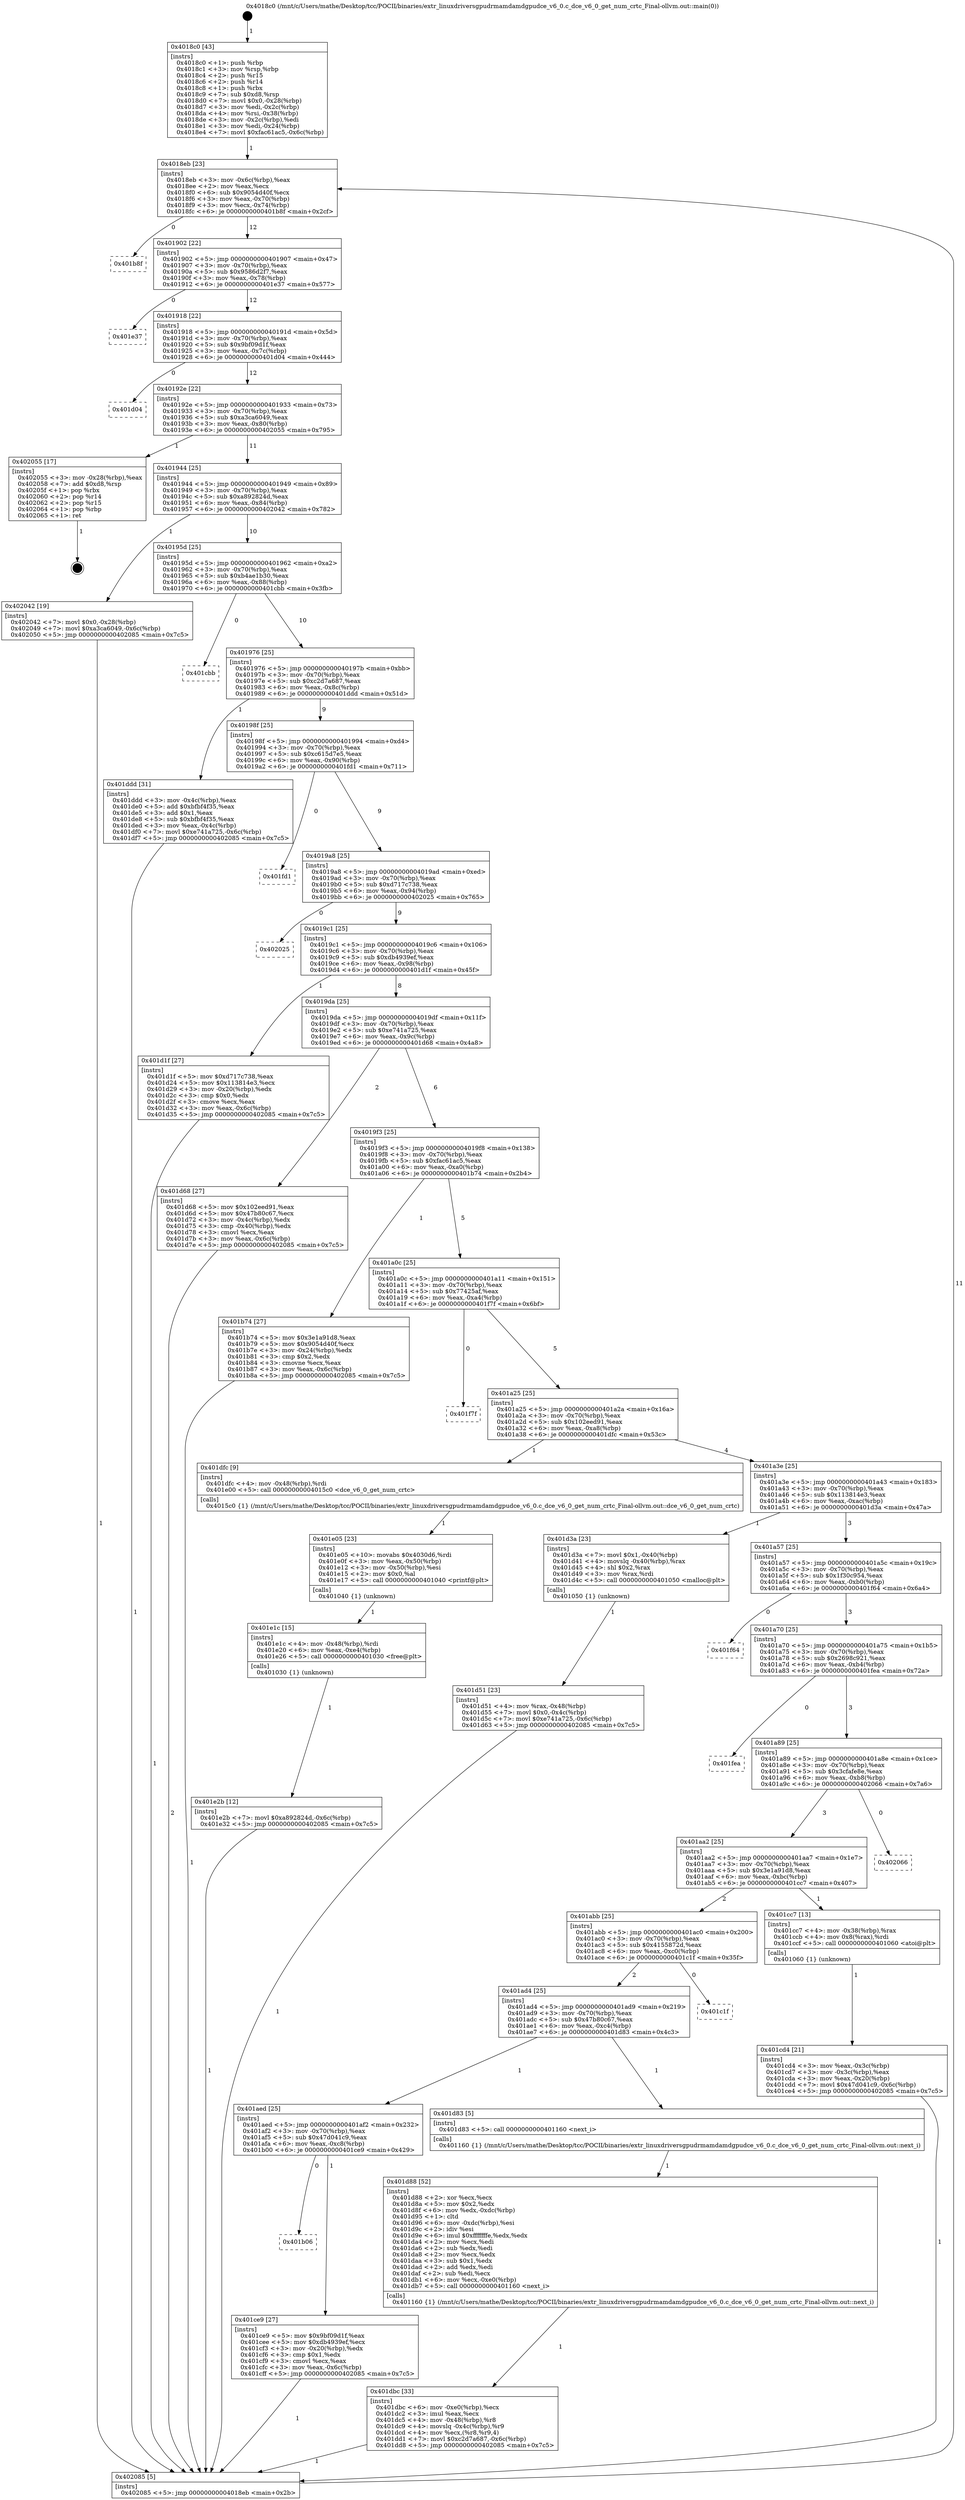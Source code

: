 digraph "0x4018c0" {
  label = "0x4018c0 (/mnt/c/Users/mathe/Desktop/tcc/POCII/binaries/extr_linuxdriversgpudrmamdamdgpudce_v6_0.c_dce_v6_0_get_num_crtc_Final-ollvm.out::main(0))"
  labelloc = "t"
  node[shape=record]

  Entry [label="",width=0.3,height=0.3,shape=circle,fillcolor=black,style=filled]
  "0x4018eb" [label="{
     0x4018eb [23]\l
     | [instrs]\l
     &nbsp;&nbsp;0x4018eb \<+3\>: mov -0x6c(%rbp),%eax\l
     &nbsp;&nbsp;0x4018ee \<+2\>: mov %eax,%ecx\l
     &nbsp;&nbsp;0x4018f0 \<+6\>: sub $0x9054d40f,%ecx\l
     &nbsp;&nbsp;0x4018f6 \<+3\>: mov %eax,-0x70(%rbp)\l
     &nbsp;&nbsp;0x4018f9 \<+3\>: mov %ecx,-0x74(%rbp)\l
     &nbsp;&nbsp;0x4018fc \<+6\>: je 0000000000401b8f \<main+0x2cf\>\l
  }"]
  "0x401b8f" [label="{
     0x401b8f\l
  }", style=dashed]
  "0x401902" [label="{
     0x401902 [22]\l
     | [instrs]\l
     &nbsp;&nbsp;0x401902 \<+5\>: jmp 0000000000401907 \<main+0x47\>\l
     &nbsp;&nbsp;0x401907 \<+3\>: mov -0x70(%rbp),%eax\l
     &nbsp;&nbsp;0x40190a \<+5\>: sub $0x9586d2f7,%eax\l
     &nbsp;&nbsp;0x40190f \<+3\>: mov %eax,-0x78(%rbp)\l
     &nbsp;&nbsp;0x401912 \<+6\>: je 0000000000401e37 \<main+0x577\>\l
  }"]
  Exit [label="",width=0.3,height=0.3,shape=circle,fillcolor=black,style=filled,peripheries=2]
  "0x401e37" [label="{
     0x401e37\l
  }", style=dashed]
  "0x401918" [label="{
     0x401918 [22]\l
     | [instrs]\l
     &nbsp;&nbsp;0x401918 \<+5\>: jmp 000000000040191d \<main+0x5d\>\l
     &nbsp;&nbsp;0x40191d \<+3\>: mov -0x70(%rbp),%eax\l
     &nbsp;&nbsp;0x401920 \<+5\>: sub $0x9bf09d1f,%eax\l
     &nbsp;&nbsp;0x401925 \<+3\>: mov %eax,-0x7c(%rbp)\l
     &nbsp;&nbsp;0x401928 \<+6\>: je 0000000000401d04 \<main+0x444\>\l
  }"]
  "0x401e2b" [label="{
     0x401e2b [12]\l
     | [instrs]\l
     &nbsp;&nbsp;0x401e2b \<+7\>: movl $0xa892824d,-0x6c(%rbp)\l
     &nbsp;&nbsp;0x401e32 \<+5\>: jmp 0000000000402085 \<main+0x7c5\>\l
  }"]
  "0x401d04" [label="{
     0x401d04\l
  }", style=dashed]
  "0x40192e" [label="{
     0x40192e [22]\l
     | [instrs]\l
     &nbsp;&nbsp;0x40192e \<+5\>: jmp 0000000000401933 \<main+0x73\>\l
     &nbsp;&nbsp;0x401933 \<+3\>: mov -0x70(%rbp),%eax\l
     &nbsp;&nbsp;0x401936 \<+5\>: sub $0xa3ca6049,%eax\l
     &nbsp;&nbsp;0x40193b \<+3\>: mov %eax,-0x80(%rbp)\l
     &nbsp;&nbsp;0x40193e \<+6\>: je 0000000000402055 \<main+0x795\>\l
  }"]
  "0x401e1c" [label="{
     0x401e1c [15]\l
     | [instrs]\l
     &nbsp;&nbsp;0x401e1c \<+4\>: mov -0x48(%rbp),%rdi\l
     &nbsp;&nbsp;0x401e20 \<+6\>: mov %eax,-0xe4(%rbp)\l
     &nbsp;&nbsp;0x401e26 \<+5\>: call 0000000000401030 \<free@plt\>\l
     | [calls]\l
     &nbsp;&nbsp;0x401030 \{1\} (unknown)\l
  }"]
  "0x402055" [label="{
     0x402055 [17]\l
     | [instrs]\l
     &nbsp;&nbsp;0x402055 \<+3\>: mov -0x28(%rbp),%eax\l
     &nbsp;&nbsp;0x402058 \<+7\>: add $0xd8,%rsp\l
     &nbsp;&nbsp;0x40205f \<+1\>: pop %rbx\l
     &nbsp;&nbsp;0x402060 \<+2\>: pop %r14\l
     &nbsp;&nbsp;0x402062 \<+2\>: pop %r15\l
     &nbsp;&nbsp;0x402064 \<+1\>: pop %rbp\l
     &nbsp;&nbsp;0x402065 \<+1\>: ret\l
  }"]
  "0x401944" [label="{
     0x401944 [25]\l
     | [instrs]\l
     &nbsp;&nbsp;0x401944 \<+5\>: jmp 0000000000401949 \<main+0x89\>\l
     &nbsp;&nbsp;0x401949 \<+3\>: mov -0x70(%rbp),%eax\l
     &nbsp;&nbsp;0x40194c \<+5\>: sub $0xa892824d,%eax\l
     &nbsp;&nbsp;0x401951 \<+6\>: mov %eax,-0x84(%rbp)\l
     &nbsp;&nbsp;0x401957 \<+6\>: je 0000000000402042 \<main+0x782\>\l
  }"]
  "0x401e05" [label="{
     0x401e05 [23]\l
     | [instrs]\l
     &nbsp;&nbsp;0x401e05 \<+10\>: movabs $0x4030d6,%rdi\l
     &nbsp;&nbsp;0x401e0f \<+3\>: mov %eax,-0x50(%rbp)\l
     &nbsp;&nbsp;0x401e12 \<+3\>: mov -0x50(%rbp),%esi\l
     &nbsp;&nbsp;0x401e15 \<+2\>: mov $0x0,%al\l
     &nbsp;&nbsp;0x401e17 \<+5\>: call 0000000000401040 \<printf@plt\>\l
     | [calls]\l
     &nbsp;&nbsp;0x401040 \{1\} (unknown)\l
  }"]
  "0x402042" [label="{
     0x402042 [19]\l
     | [instrs]\l
     &nbsp;&nbsp;0x402042 \<+7\>: movl $0x0,-0x28(%rbp)\l
     &nbsp;&nbsp;0x402049 \<+7\>: movl $0xa3ca6049,-0x6c(%rbp)\l
     &nbsp;&nbsp;0x402050 \<+5\>: jmp 0000000000402085 \<main+0x7c5\>\l
  }"]
  "0x40195d" [label="{
     0x40195d [25]\l
     | [instrs]\l
     &nbsp;&nbsp;0x40195d \<+5\>: jmp 0000000000401962 \<main+0xa2\>\l
     &nbsp;&nbsp;0x401962 \<+3\>: mov -0x70(%rbp),%eax\l
     &nbsp;&nbsp;0x401965 \<+5\>: sub $0xb4ae1b30,%eax\l
     &nbsp;&nbsp;0x40196a \<+6\>: mov %eax,-0x88(%rbp)\l
     &nbsp;&nbsp;0x401970 \<+6\>: je 0000000000401cbb \<main+0x3fb\>\l
  }"]
  "0x401dbc" [label="{
     0x401dbc [33]\l
     | [instrs]\l
     &nbsp;&nbsp;0x401dbc \<+6\>: mov -0xe0(%rbp),%ecx\l
     &nbsp;&nbsp;0x401dc2 \<+3\>: imul %eax,%ecx\l
     &nbsp;&nbsp;0x401dc5 \<+4\>: mov -0x48(%rbp),%r8\l
     &nbsp;&nbsp;0x401dc9 \<+4\>: movslq -0x4c(%rbp),%r9\l
     &nbsp;&nbsp;0x401dcd \<+4\>: mov %ecx,(%r8,%r9,4)\l
     &nbsp;&nbsp;0x401dd1 \<+7\>: movl $0xc2d7a687,-0x6c(%rbp)\l
     &nbsp;&nbsp;0x401dd8 \<+5\>: jmp 0000000000402085 \<main+0x7c5\>\l
  }"]
  "0x401cbb" [label="{
     0x401cbb\l
  }", style=dashed]
  "0x401976" [label="{
     0x401976 [25]\l
     | [instrs]\l
     &nbsp;&nbsp;0x401976 \<+5\>: jmp 000000000040197b \<main+0xbb\>\l
     &nbsp;&nbsp;0x40197b \<+3\>: mov -0x70(%rbp),%eax\l
     &nbsp;&nbsp;0x40197e \<+5\>: sub $0xc2d7a687,%eax\l
     &nbsp;&nbsp;0x401983 \<+6\>: mov %eax,-0x8c(%rbp)\l
     &nbsp;&nbsp;0x401989 \<+6\>: je 0000000000401ddd \<main+0x51d\>\l
  }"]
  "0x401d88" [label="{
     0x401d88 [52]\l
     | [instrs]\l
     &nbsp;&nbsp;0x401d88 \<+2\>: xor %ecx,%ecx\l
     &nbsp;&nbsp;0x401d8a \<+5\>: mov $0x2,%edx\l
     &nbsp;&nbsp;0x401d8f \<+6\>: mov %edx,-0xdc(%rbp)\l
     &nbsp;&nbsp;0x401d95 \<+1\>: cltd\l
     &nbsp;&nbsp;0x401d96 \<+6\>: mov -0xdc(%rbp),%esi\l
     &nbsp;&nbsp;0x401d9c \<+2\>: idiv %esi\l
     &nbsp;&nbsp;0x401d9e \<+6\>: imul $0xfffffffe,%edx,%edx\l
     &nbsp;&nbsp;0x401da4 \<+2\>: mov %ecx,%edi\l
     &nbsp;&nbsp;0x401da6 \<+2\>: sub %edx,%edi\l
     &nbsp;&nbsp;0x401da8 \<+2\>: mov %ecx,%edx\l
     &nbsp;&nbsp;0x401daa \<+3\>: sub $0x1,%edx\l
     &nbsp;&nbsp;0x401dad \<+2\>: add %edx,%edi\l
     &nbsp;&nbsp;0x401daf \<+2\>: sub %edi,%ecx\l
     &nbsp;&nbsp;0x401db1 \<+6\>: mov %ecx,-0xe0(%rbp)\l
     &nbsp;&nbsp;0x401db7 \<+5\>: call 0000000000401160 \<next_i\>\l
     | [calls]\l
     &nbsp;&nbsp;0x401160 \{1\} (/mnt/c/Users/mathe/Desktop/tcc/POCII/binaries/extr_linuxdriversgpudrmamdamdgpudce_v6_0.c_dce_v6_0_get_num_crtc_Final-ollvm.out::next_i)\l
  }"]
  "0x401ddd" [label="{
     0x401ddd [31]\l
     | [instrs]\l
     &nbsp;&nbsp;0x401ddd \<+3\>: mov -0x4c(%rbp),%eax\l
     &nbsp;&nbsp;0x401de0 \<+5\>: add $0xbfbf4f35,%eax\l
     &nbsp;&nbsp;0x401de5 \<+3\>: add $0x1,%eax\l
     &nbsp;&nbsp;0x401de8 \<+5\>: sub $0xbfbf4f35,%eax\l
     &nbsp;&nbsp;0x401ded \<+3\>: mov %eax,-0x4c(%rbp)\l
     &nbsp;&nbsp;0x401df0 \<+7\>: movl $0xe741a725,-0x6c(%rbp)\l
     &nbsp;&nbsp;0x401df7 \<+5\>: jmp 0000000000402085 \<main+0x7c5\>\l
  }"]
  "0x40198f" [label="{
     0x40198f [25]\l
     | [instrs]\l
     &nbsp;&nbsp;0x40198f \<+5\>: jmp 0000000000401994 \<main+0xd4\>\l
     &nbsp;&nbsp;0x401994 \<+3\>: mov -0x70(%rbp),%eax\l
     &nbsp;&nbsp;0x401997 \<+5\>: sub $0xc615d7e5,%eax\l
     &nbsp;&nbsp;0x40199c \<+6\>: mov %eax,-0x90(%rbp)\l
     &nbsp;&nbsp;0x4019a2 \<+6\>: je 0000000000401fd1 \<main+0x711\>\l
  }"]
  "0x401d51" [label="{
     0x401d51 [23]\l
     | [instrs]\l
     &nbsp;&nbsp;0x401d51 \<+4\>: mov %rax,-0x48(%rbp)\l
     &nbsp;&nbsp;0x401d55 \<+7\>: movl $0x0,-0x4c(%rbp)\l
     &nbsp;&nbsp;0x401d5c \<+7\>: movl $0xe741a725,-0x6c(%rbp)\l
     &nbsp;&nbsp;0x401d63 \<+5\>: jmp 0000000000402085 \<main+0x7c5\>\l
  }"]
  "0x401fd1" [label="{
     0x401fd1\l
  }", style=dashed]
  "0x4019a8" [label="{
     0x4019a8 [25]\l
     | [instrs]\l
     &nbsp;&nbsp;0x4019a8 \<+5\>: jmp 00000000004019ad \<main+0xed\>\l
     &nbsp;&nbsp;0x4019ad \<+3\>: mov -0x70(%rbp),%eax\l
     &nbsp;&nbsp;0x4019b0 \<+5\>: sub $0xd717c738,%eax\l
     &nbsp;&nbsp;0x4019b5 \<+6\>: mov %eax,-0x94(%rbp)\l
     &nbsp;&nbsp;0x4019bb \<+6\>: je 0000000000402025 \<main+0x765\>\l
  }"]
  "0x401b06" [label="{
     0x401b06\l
  }", style=dashed]
  "0x402025" [label="{
     0x402025\l
  }", style=dashed]
  "0x4019c1" [label="{
     0x4019c1 [25]\l
     | [instrs]\l
     &nbsp;&nbsp;0x4019c1 \<+5\>: jmp 00000000004019c6 \<main+0x106\>\l
     &nbsp;&nbsp;0x4019c6 \<+3\>: mov -0x70(%rbp),%eax\l
     &nbsp;&nbsp;0x4019c9 \<+5\>: sub $0xdb4939ef,%eax\l
     &nbsp;&nbsp;0x4019ce \<+6\>: mov %eax,-0x98(%rbp)\l
     &nbsp;&nbsp;0x4019d4 \<+6\>: je 0000000000401d1f \<main+0x45f\>\l
  }"]
  "0x401ce9" [label="{
     0x401ce9 [27]\l
     | [instrs]\l
     &nbsp;&nbsp;0x401ce9 \<+5\>: mov $0x9bf09d1f,%eax\l
     &nbsp;&nbsp;0x401cee \<+5\>: mov $0xdb4939ef,%ecx\l
     &nbsp;&nbsp;0x401cf3 \<+3\>: mov -0x20(%rbp),%edx\l
     &nbsp;&nbsp;0x401cf6 \<+3\>: cmp $0x1,%edx\l
     &nbsp;&nbsp;0x401cf9 \<+3\>: cmovl %ecx,%eax\l
     &nbsp;&nbsp;0x401cfc \<+3\>: mov %eax,-0x6c(%rbp)\l
     &nbsp;&nbsp;0x401cff \<+5\>: jmp 0000000000402085 \<main+0x7c5\>\l
  }"]
  "0x401d1f" [label="{
     0x401d1f [27]\l
     | [instrs]\l
     &nbsp;&nbsp;0x401d1f \<+5\>: mov $0xd717c738,%eax\l
     &nbsp;&nbsp;0x401d24 \<+5\>: mov $0x113814e3,%ecx\l
     &nbsp;&nbsp;0x401d29 \<+3\>: mov -0x20(%rbp),%edx\l
     &nbsp;&nbsp;0x401d2c \<+3\>: cmp $0x0,%edx\l
     &nbsp;&nbsp;0x401d2f \<+3\>: cmove %ecx,%eax\l
     &nbsp;&nbsp;0x401d32 \<+3\>: mov %eax,-0x6c(%rbp)\l
     &nbsp;&nbsp;0x401d35 \<+5\>: jmp 0000000000402085 \<main+0x7c5\>\l
  }"]
  "0x4019da" [label="{
     0x4019da [25]\l
     | [instrs]\l
     &nbsp;&nbsp;0x4019da \<+5\>: jmp 00000000004019df \<main+0x11f\>\l
     &nbsp;&nbsp;0x4019df \<+3\>: mov -0x70(%rbp),%eax\l
     &nbsp;&nbsp;0x4019e2 \<+5\>: sub $0xe741a725,%eax\l
     &nbsp;&nbsp;0x4019e7 \<+6\>: mov %eax,-0x9c(%rbp)\l
     &nbsp;&nbsp;0x4019ed \<+6\>: je 0000000000401d68 \<main+0x4a8\>\l
  }"]
  "0x401aed" [label="{
     0x401aed [25]\l
     | [instrs]\l
     &nbsp;&nbsp;0x401aed \<+5\>: jmp 0000000000401af2 \<main+0x232\>\l
     &nbsp;&nbsp;0x401af2 \<+3\>: mov -0x70(%rbp),%eax\l
     &nbsp;&nbsp;0x401af5 \<+5\>: sub $0x47d041c9,%eax\l
     &nbsp;&nbsp;0x401afa \<+6\>: mov %eax,-0xc8(%rbp)\l
     &nbsp;&nbsp;0x401b00 \<+6\>: je 0000000000401ce9 \<main+0x429\>\l
  }"]
  "0x401d68" [label="{
     0x401d68 [27]\l
     | [instrs]\l
     &nbsp;&nbsp;0x401d68 \<+5\>: mov $0x102eed91,%eax\l
     &nbsp;&nbsp;0x401d6d \<+5\>: mov $0x47b80c67,%ecx\l
     &nbsp;&nbsp;0x401d72 \<+3\>: mov -0x4c(%rbp),%edx\l
     &nbsp;&nbsp;0x401d75 \<+3\>: cmp -0x40(%rbp),%edx\l
     &nbsp;&nbsp;0x401d78 \<+3\>: cmovl %ecx,%eax\l
     &nbsp;&nbsp;0x401d7b \<+3\>: mov %eax,-0x6c(%rbp)\l
     &nbsp;&nbsp;0x401d7e \<+5\>: jmp 0000000000402085 \<main+0x7c5\>\l
  }"]
  "0x4019f3" [label="{
     0x4019f3 [25]\l
     | [instrs]\l
     &nbsp;&nbsp;0x4019f3 \<+5\>: jmp 00000000004019f8 \<main+0x138\>\l
     &nbsp;&nbsp;0x4019f8 \<+3\>: mov -0x70(%rbp),%eax\l
     &nbsp;&nbsp;0x4019fb \<+5\>: sub $0xfac61ac5,%eax\l
     &nbsp;&nbsp;0x401a00 \<+6\>: mov %eax,-0xa0(%rbp)\l
     &nbsp;&nbsp;0x401a06 \<+6\>: je 0000000000401b74 \<main+0x2b4\>\l
  }"]
  "0x401d83" [label="{
     0x401d83 [5]\l
     | [instrs]\l
     &nbsp;&nbsp;0x401d83 \<+5\>: call 0000000000401160 \<next_i\>\l
     | [calls]\l
     &nbsp;&nbsp;0x401160 \{1\} (/mnt/c/Users/mathe/Desktop/tcc/POCII/binaries/extr_linuxdriversgpudrmamdamdgpudce_v6_0.c_dce_v6_0_get_num_crtc_Final-ollvm.out::next_i)\l
  }"]
  "0x401b74" [label="{
     0x401b74 [27]\l
     | [instrs]\l
     &nbsp;&nbsp;0x401b74 \<+5\>: mov $0x3e1a91d8,%eax\l
     &nbsp;&nbsp;0x401b79 \<+5\>: mov $0x9054d40f,%ecx\l
     &nbsp;&nbsp;0x401b7e \<+3\>: mov -0x24(%rbp),%edx\l
     &nbsp;&nbsp;0x401b81 \<+3\>: cmp $0x2,%edx\l
     &nbsp;&nbsp;0x401b84 \<+3\>: cmovne %ecx,%eax\l
     &nbsp;&nbsp;0x401b87 \<+3\>: mov %eax,-0x6c(%rbp)\l
     &nbsp;&nbsp;0x401b8a \<+5\>: jmp 0000000000402085 \<main+0x7c5\>\l
  }"]
  "0x401a0c" [label="{
     0x401a0c [25]\l
     | [instrs]\l
     &nbsp;&nbsp;0x401a0c \<+5\>: jmp 0000000000401a11 \<main+0x151\>\l
     &nbsp;&nbsp;0x401a11 \<+3\>: mov -0x70(%rbp),%eax\l
     &nbsp;&nbsp;0x401a14 \<+5\>: sub $0x77425af,%eax\l
     &nbsp;&nbsp;0x401a19 \<+6\>: mov %eax,-0xa4(%rbp)\l
     &nbsp;&nbsp;0x401a1f \<+6\>: je 0000000000401f7f \<main+0x6bf\>\l
  }"]
  "0x402085" [label="{
     0x402085 [5]\l
     | [instrs]\l
     &nbsp;&nbsp;0x402085 \<+5\>: jmp 00000000004018eb \<main+0x2b\>\l
  }"]
  "0x4018c0" [label="{
     0x4018c0 [43]\l
     | [instrs]\l
     &nbsp;&nbsp;0x4018c0 \<+1\>: push %rbp\l
     &nbsp;&nbsp;0x4018c1 \<+3\>: mov %rsp,%rbp\l
     &nbsp;&nbsp;0x4018c4 \<+2\>: push %r15\l
     &nbsp;&nbsp;0x4018c6 \<+2\>: push %r14\l
     &nbsp;&nbsp;0x4018c8 \<+1\>: push %rbx\l
     &nbsp;&nbsp;0x4018c9 \<+7\>: sub $0xd8,%rsp\l
     &nbsp;&nbsp;0x4018d0 \<+7\>: movl $0x0,-0x28(%rbp)\l
     &nbsp;&nbsp;0x4018d7 \<+3\>: mov %edi,-0x2c(%rbp)\l
     &nbsp;&nbsp;0x4018da \<+4\>: mov %rsi,-0x38(%rbp)\l
     &nbsp;&nbsp;0x4018de \<+3\>: mov -0x2c(%rbp),%edi\l
     &nbsp;&nbsp;0x4018e1 \<+3\>: mov %edi,-0x24(%rbp)\l
     &nbsp;&nbsp;0x4018e4 \<+7\>: movl $0xfac61ac5,-0x6c(%rbp)\l
  }"]
  "0x401ad4" [label="{
     0x401ad4 [25]\l
     | [instrs]\l
     &nbsp;&nbsp;0x401ad4 \<+5\>: jmp 0000000000401ad9 \<main+0x219\>\l
     &nbsp;&nbsp;0x401ad9 \<+3\>: mov -0x70(%rbp),%eax\l
     &nbsp;&nbsp;0x401adc \<+5\>: sub $0x47b80c67,%eax\l
     &nbsp;&nbsp;0x401ae1 \<+6\>: mov %eax,-0xc4(%rbp)\l
     &nbsp;&nbsp;0x401ae7 \<+6\>: je 0000000000401d83 \<main+0x4c3\>\l
  }"]
  "0x401f7f" [label="{
     0x401f7f\l
  }", style=dashed]
  "0x401a25" [label="{
     0x401a25 [25]\l
     | [instrs]\l
     &nbsp;&nbsp;0x401a25 \<+5\>: jmp 0000000000401a2a \<main+0x16a\>\l
     &nbsp;&nbsp;0x401a2a \<+3\>: mov -0x70(%rbp),%eax\l
     &nbsp;&nbsp;0x401a2d \<+5\>: sub $0x102eed91,%eax\l
     &nbsp;&nbsp;0x401a32 \<+6\>: mov %eax,-0xa8(%rbp)\l
     &nbsp;&nbsp;0x401a38 \<+6\>: je 0000000000401dfc \<main+0x53c\>\l
  }"]
  "0x401c1f" [label="{
     0x401c1f\l
  }", style=dashed]
  "0x401dfc" [label="{
     0x401dfc [9]\l
     | [instrs]\l
     &nbsp;&nbsp;0x401dfc \<+4\>: mov -0x48(%rbp),%rdi\l
     &nbsp;&nbsp;0x401e00 \<+5\>: call 00000000004015c0 \<dce_v6_0_get_num_crtc\>\l
     | [calls]\l
     &nbsp;&nbsp;0x4015c0 \{1\} (/mnt/c/Users/mathe/Desktop/tcc/POCII/binaries/extr_linuxdriversgpudrmamdamdgpudce_v6_0.c_dce_v6_0_get_num_crtc_Final-ollvm.out::dce_v6_0_get_num_crtc)\l
  }"]
  "0x401a3e" [label="{
     0x401a3e [25]\l
     | [instrs]\l
     &nbsp;&nbsp;0x401a3e \<+5\>: jmp 0000000000401a43 \<main+0x183\>\l
     &nbsp;&nbsp;0x401a43 \<+3\>: mov -0x70(%rbp),%eax\l
     &nbsp;&nbsp;0x401a46 \<+5\>: sub $0x113814e3,%eax\l
     &nbsp;&nbsp;0x401a4b \<+6\>: mov %eax,-0xac(%rbp)\l
     &nbsp;&nbsp;0x401a51 \<+6\>: je 0000000000401d3a \<main+0x47a\>\l
  }"]
  "0x401cd4" [label="{
     0x401cd4 [21]\l
     | [instrs]\l
     &nbsp;&nbsp;0x401cd4 \<+3\>: mov %eax,-0x3c(%rbp)\l
     &nbsp;&nbsp;0x401cd7 \<+3\>: mov -0x3c(%rbp),%eax\l
     &nbsp;&nbsp;0x401cda \<+3\>: mov %eax,-0x20(%rbp)\l
     &nbsp;&nbsp;0x401cdd \<+7\>: movl $0x47d041c9,-0x6c(%rbp)\l
     &nbsp;&nbsp;0x401ce4 \<+5\>: jmp 0000000000402085 \<main+0x7c5\>\l
  }"]
  "0x401d3a" [label="{
     0x401d3a [23]\l
     | [instrs]\l
     &nbsp;&nbsp;0x401d3a \<+7\>: movl $0x1,-0x40(%rbp)\l
     &nbsp;&nbsp;0x401d41 \<+4\>: movslq -0x40(%rbp),%rax\l
     &nbsp;&nbsp;0x401d45 \<+4\>: shl $0x2,%rax\l
     &nbsp;&nbsp;0x401d49 \<+3\>: mov %rax,%rdi\l
     &nbsp;&nbsp;0x401d4c \<+5\>: call 0000000000401050 \<malloc@plt\>\l
     | [calls]\l
     &nbsp;&nbsp;0x401050 \{1\} (unknown)\l
  }"]
  "0x401a57" [label="{
     0x401a57 [25]\l
     | [instrs]\l
     &nbsp;&nbsp;0x401a57 \<+5\>: jmp 0000000000401a5c \<main+0x19c\>\l
     &nbsp;&nbsp;0x401a5c \<+3\>: mov -0x70(%rbp),%eax\l
     &nbsp;&nbsp;0x401a5f \<+5\>: sub $0x1f30c954,%eax\l
     &nbsp;&nbsp;0x401a64 \<+6\>: mov %eax,-0xb0(%rbp)\l
     &nbsp;&nbsp;0x401a6a \<+6\>: je 0000000000401f64 \<main+0x6a4\>\l
  }"]
  "0x401abb" [label="{
     0x401abb [25]\l
     | [instrs]\l
     &nbsp;&nbsp;0x401abb \<+5\>: jmp 0000000000401ac0 \<main+0x200\>\l
     &nbsp;&nbsp;0x401ac0 \<+3\>: mov -0x70(%rbp),%eax\l
     &nbsp;&nbsp;0x401ac3 \<+5\>: sub $0x4155872d,%eax\l
     &nbsp;&nbsp;0x401ac8 \<+6\>: mov %eax,-0xc0(%rbp)\l
     &nbsp;&nbsp;0x401ace \<+6\>: je 0000000000401c1f \<main+0x35f\>\l
  }"]
  "0x401f64" [label="{
     0x401f64\l
  }", style=dashed]
  "0x401a70" [label="{
     0x401a70 [25]\l
     | [instrs]\l
     &nbsp;&nbsp;0x401a70 \<+5\>: jmp 0000000000401a75 \<main+0x1b5\>\l
     &nbsp;&nbsp;0x401a75 \<+3\>: mov -0x70(%rbp),%eax\l
     &nbsp;&nbsp;0x401a78 \<+5\>: sub $0x2698c921,%eax\l
     &nbsp;&nbsp;0x401a7d \<+6\>: mov %eax,-0xb4(%rbp)\l
     &nbsp;&nbsp;0x401a83 \<+6\>: je 0000000000401fea \<main+0x72a\>\l
  }"]
  "0x401cc7" [label="{
     0x401cc7 [13]\l
     | [instrs]\l
     &nbsp;&nbsp;0x401cc7 \<+4\>: mov -0x38(%rbp),%rax\l
     &nbsp;&nbsp;0x401ccb \<+4\>: mov 0x8(%rax),%rdi\l
     &nbsp;&nbsp;0x401ccf \<+5\>: call 0000000000401060 \<atoi@plt\>\l
     | [calls]\l
     &nbsp;&nbsp;0x401060 \{1\} (unknown)\l
  }"]
  "0x401fea" [label="{
     0x401fea\l
  }", style=dashed]
  "0x401a89" [label="{
     0x401a89 [25]\l
     | [instrs]\l
     &nbsp;&nbsp;0x401a89 \<+5\>: jmp 0000000000401a8e \<main+0x1ce\>\l
     &nbsp;&nbsp;0x401a8e \<+3\>: mov -0x70(%rbp),%eax\l
     &nbsp;&nbsp;0x401a91 \<+5\>: sub $0x3cfafe8e,%eax\l
     &nbsp;&nbsp;0x401a96 \<+6\>: mov %eax,-0xb8(%rbp)\l
     &nbsp;&nbsp;0x401a9c \<+6\>: je 0000000000402066 \<main+0x7a6\>\l
  }"]
  "0x401aa2" [label="{
     0x401aa2 [25]\l
     | [instrs]\l
     &nbsp;&nbsp;0x401aa2 \<+5\>: jmp 0000000000401aa7 \<main+0x1e7\>\l
     &nbsp;&nbsp;0x401aa7 \<+3\>: mov -0x70(%rbp),%eax\l
     &nbsp;&nbsp;0x401aaa \<+5\>: sub $0x3e1a91d8,%eax\l
     &nbsp;&nbsp;0x401aaf \<+6\>: mov %eax,-0xbc(%rbp)\l
     &nbsp;&nbsp;0x401ab5 \<+6\>: je 0000000000401cc7 \<main+0x407\>\l
  }"]
  "0x402066" [label="{
     0x402066\l
  }", style=dashed]
  Entry -> "0x4018c0" [label=" 1"]
  "0x4018eb" -> "0x401b8f" [label=" 0"]
  "0x4018eb" -> "0x401902" [label=" 12"]
  "0x402055" -> Exit [label=" 1"]
  "0x401902" -> "0x401e37" [label=" 0"]
  "0x401902" -> "0x401918" [label=" 12"]
  "0x402042" -> "0x402085" [label=" 1"]
  "0x401918" -> "0x401d04" [label=" 0"]
  "0x401918" -> "0x40192e" [label=" 12"]
  "0x401e2b" -> "0x402085" [label=" 1"]
  "0x40192e" -> "0x402055" [label=" 1"]
  "0x40192e" -> "0x401944" [label=" 11"]
  "0x401e1c" -> "0x401e2b" [label=" 1"]
  "0x401944" -> "0x402042" [label=" 1"]
  "0x401944" -> "0x40195d" [label=" 10"]
  "0x401e05" -> "0x401e1c" [label=" 1"]
  "0x40195d" -> "0x401cbb" [label=" 0"]
  "0x40195d" -> "0x401976" [label=" 10"]
  "0x401dfc" -> "0x401e05" [label=" 1"]
  "0x401976" -> "0x401ddd" [label=" 1"]
  "0x401976" -> "0x40198f" [label=" 9"]
  "0x401ddd" -> "0x402085" [label=" 1"]
  "0x40198f" -> "0x401fd1" [label=" 0"]
  "0x40198f" -> "0x4019a8" [label=" 9"]
  "0x401dbc" -> "0x402085" [label=" 1"]
  "0x4019a8" -> "0x402025" [label=" 0"]
  "0x4019a8" -> "0x4019c1" [label=" 9"]
  "0x401d88" -> "0x401dbc" [label=" 1"]
  "0x4019c1" -> "0x401d1f" [label=" 1"]
  "0x4019c1" -> "0x4019da" [label=" 8"]
  "0x401d83" -> "0x401d88" [label=" 1"]
  "0x4019da" -> "0x401d68" [label=" 2"]
  "0x4019da" -> "0x4019f3" [label=" 6"]
  "0x401d51" -> "0x402085" [label=" 1"]
  "0x4019f3" -> "0x401b74" [label=" 1"]
  "0x4019f3" -> "0x401a0c" [label=" 5"]
  "0x401b74" -> "0x402085" [label=" 1"]
  "0x4018c0" -> "0x4018eb" [label=" 1"]
  "0x402085" -> "0x4018eb" [label=" 11"]
  "0x401d3a" -> "0x401d51" [label=" 1"]
  "0x401a0c" -> "0x401f7f" [label=" 0"]
  "0x401a0c" -> "0x401a25" [label=" 5"]
  "0x401ce9" -> "0x402085" [label=" 1"]
  "0x401a25" -> "0x401dfc" [label=" 1"]
  "0x401a25" -> "0x401a3e" [label=" 4"]
  "0x401aed" -> "0x401b06" [label=" 0"]
  "0x401a3e" -> "0x401d3a" [label=" 1"]
  "0x401a3e" -> "0x401a57" [label=" 3"]
  "0x401d68" -> "0x402085" [label=" 2"]
  "0x401a57" -> "0x401f64" [label=" 0"]
  "0x401a57" -> "0x401a70" [label=" 3"]
  "0x401ad4" -> "0x401aed" [label=" 1"]
  "0x401a70" -> "0x401fea" [label=" 0"]
  "0x401a70" -> "0x401a89" [label=" 3"]
  "0x401ad4" -> "0x401d83" [label=" 1"]
  "0x401a89" -> "0x402066" [label=" 0"]
  "0x401a89" -> "0x401aa2" [label=" 3"]
  "0x401d1f" -> "0x402085" [label=" 1"]
  "0x401aa2" -> "0x401cc7" [label=" 1"]
  "0x401aa2" -> "0x401abb" [label=" 2"]
  "0x401cc7" -> "0x401cd4" [label=" 1"]
  "0x401cd4" -> "0x402085" [label=" 1"]
  "0x401aed" -> "0x401ce9" [label=" 1"]
  "0x401abb" -> "0x401c1f" [label=" 0"]
  "0x401abb" -> "0x401ad4" [label=" 2"]
}
